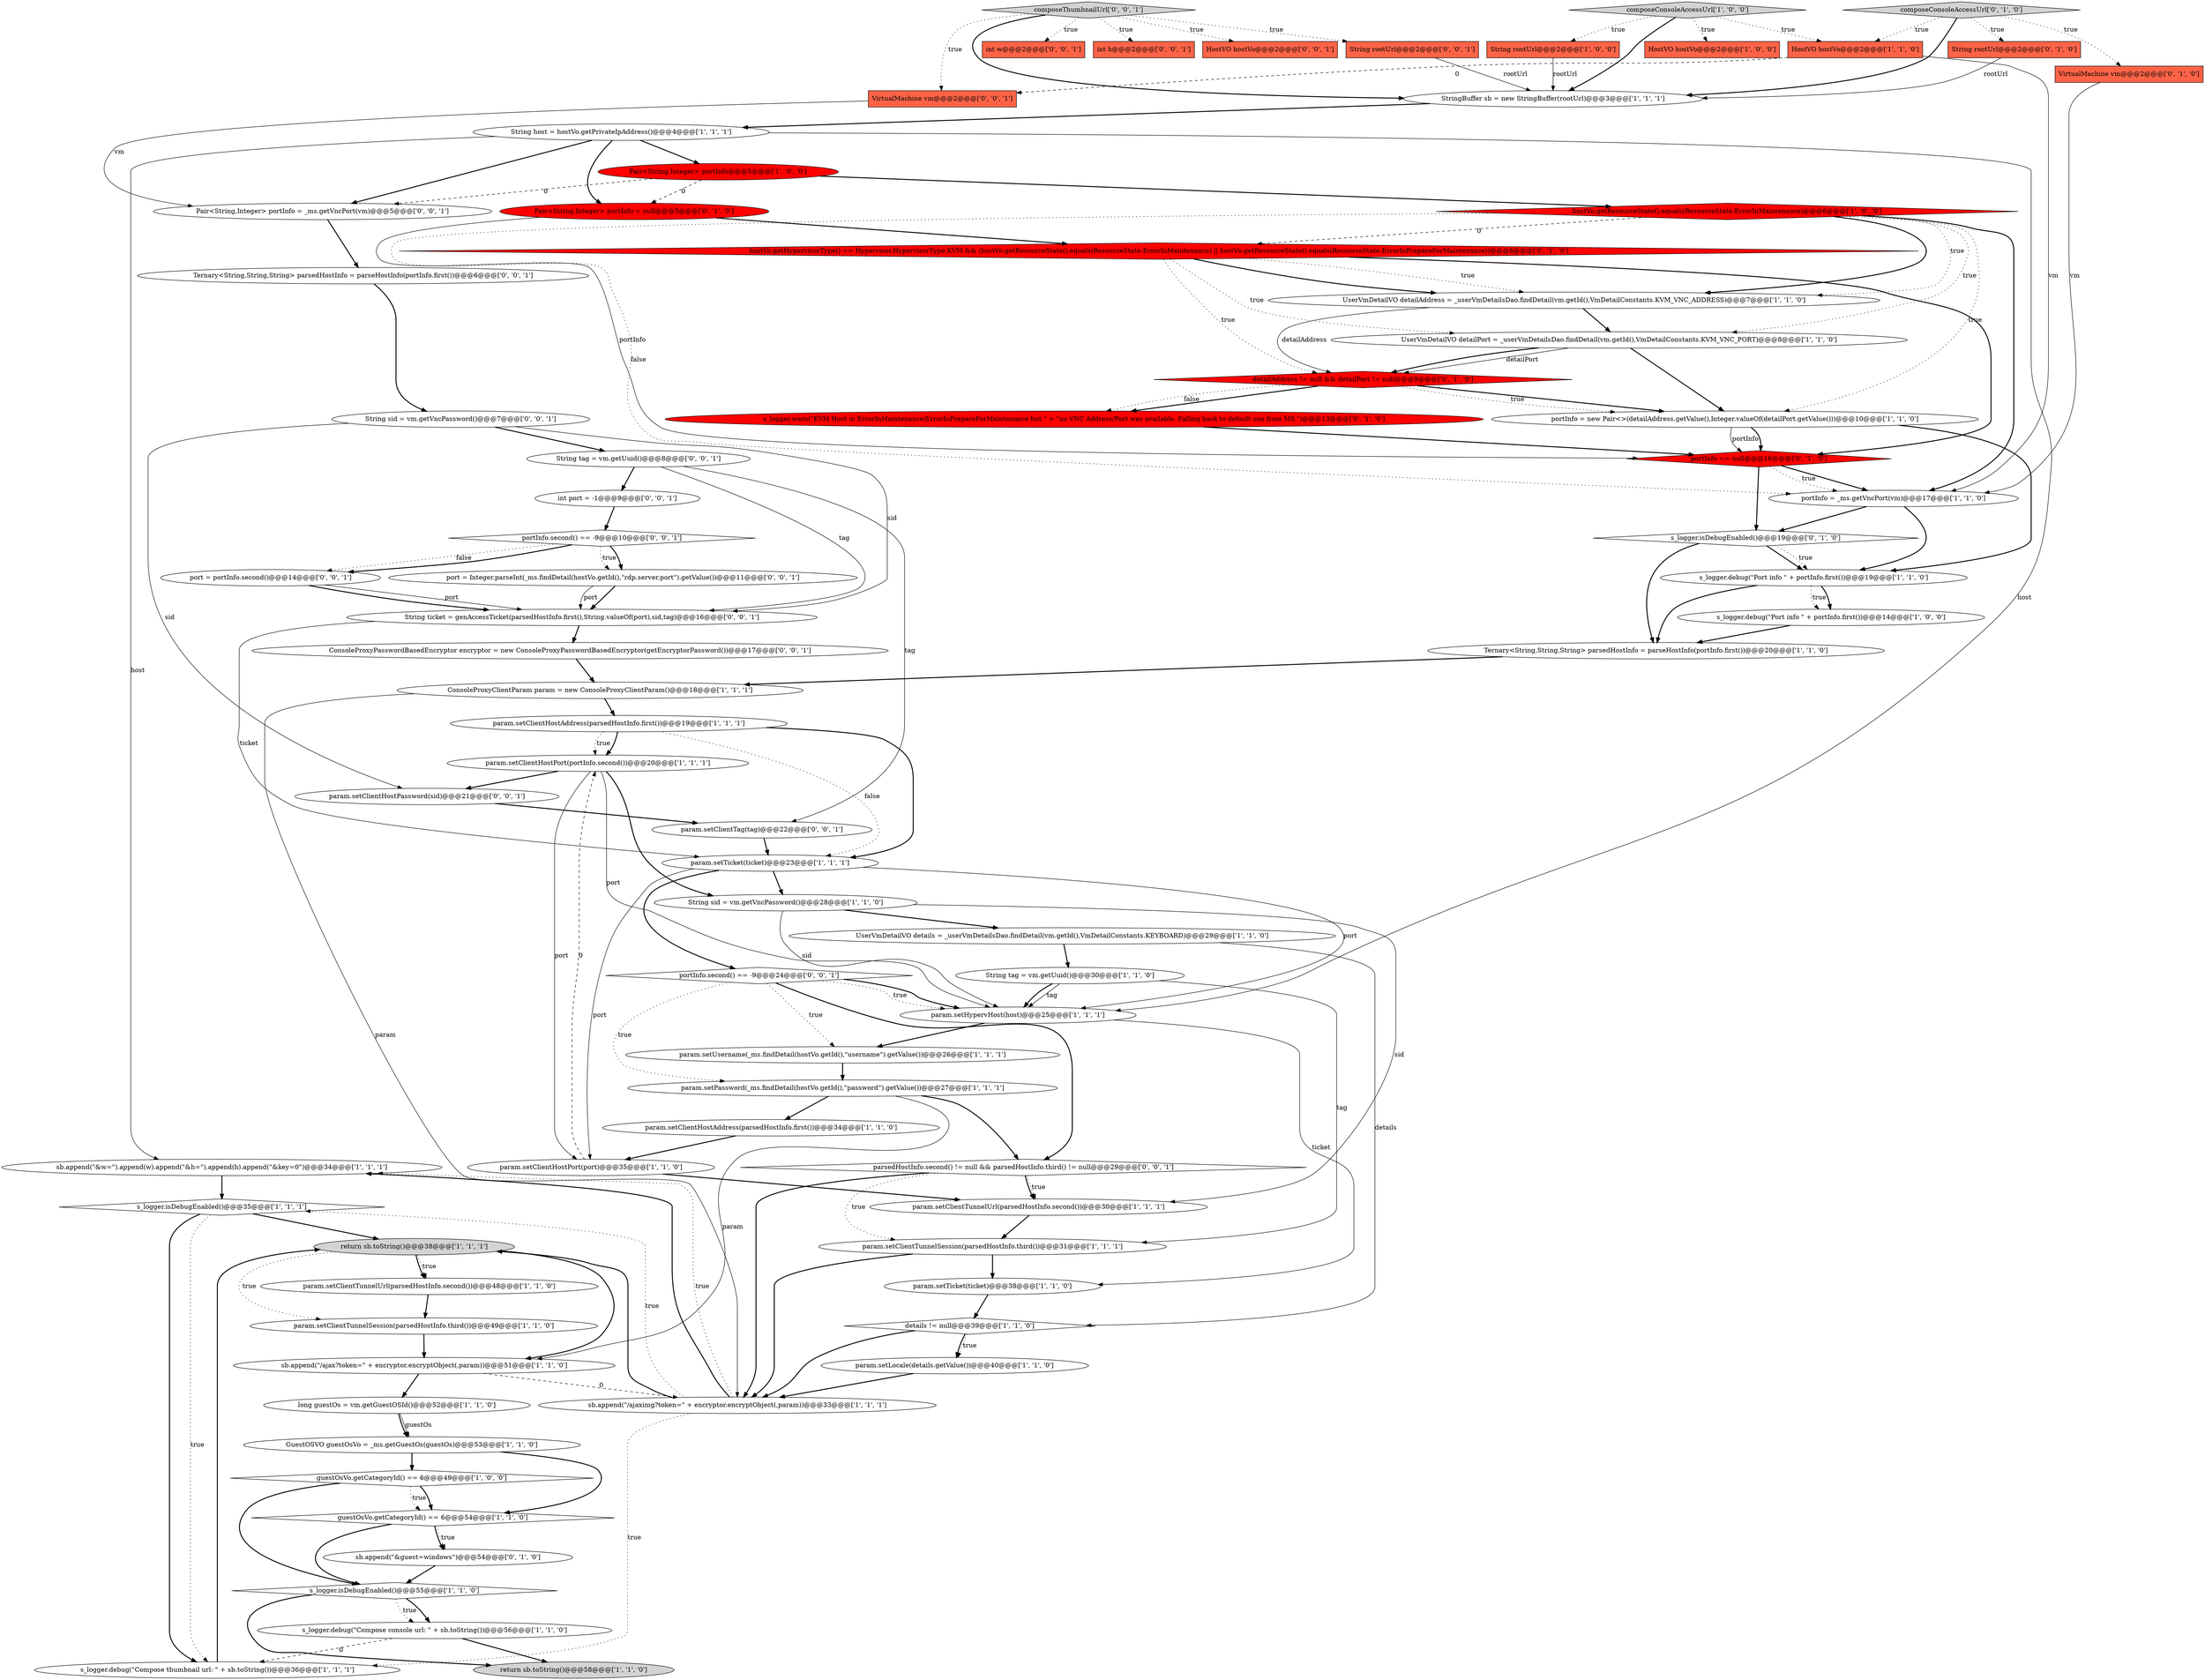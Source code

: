 digraph {
52 [style = filled, label = "String rootUrl@@@2@@@['0', '1', '0']", fillcolor = tomato, shape = box image = "AAA0AAABBB2BBB"];
58 [style = filled, label = "param.setClientTag(tag)@@@22@@@['0', '0', '1']", fillcolor = white, shape = ellipse image = "AAA0AAABBB3BBB"];
42 [style = filled, label = "UserVmDetailVO detailAddress = _userVmDetailsDao.findDetail(vm.getId(),VmDetailConstants.KVM_VNC_ADDRESS)@@@7@@@['1', '1', '0']", fillcolor = white, shape = ellipse image = "AAA0AAABBB1BBB"];
5 [style = filled, label = "guestOsVo.getCategoryId() == 6@@@49@@@['1', '0', '0']", fillcolor = white, shape = diamond image = "AAA0AAABBB1BBB"];
54 [style = filled, label = "s_logger.isDebugEnabled()@@@19@@@['0', '1', '0']", fillcolor = white, shape = diamond image = "AAA0AAABBB2BBB"];
68 [style = filled, label = "parsedHostInfo.second() != null && parsedHostInfo.third() != null@@@29@@@['0', '0', '1']", fillcolor = white, shape = diamond image = "AAA0AAABBB3BBB"];
48 [style = filled, label = "sb.append(\"&guest=windows\")@@@54@@@['0', '1', '0']", fillcolor = white, shape = ellipse image = "AAA0AAABBB2BBB"];
50 [style = filled, label = "s_logger.warn(\"KVM Host in ErrorInMaintenance/ErrorInPrepareForMaintenance but \" + \"no VNC Address/Port was available. Falling back to default one from MS.\")@@@13@@@['0', '1', '0']", fillcolor = red, shape = ellipse image = "AAA1AAABBB2BBB"];
0 [style = filled, label = "sb.append(\"/ajax?token=\" + encryptor.encryptObject(,param))@@@51@@@['1', '1', '0']", fillcolor = white, shape = ellipse image = "AAA0AAABBB1BBB"];
24 [style = filled, label = "s_logger.isDebugEnabled()@@@35@@@['1', '1', '1']", fillcolor = white, shape = diamond image = "AAA0AAABBB1BBB"];
22 [style = filled, label = "param.setClientTunnelSession(parsedHostInfo.third())@@@49@@@['1', '1', '0']", fillcolor = white, shape = ellipse image = "AAA0AAABBB1BBB"];
44 [style = filled, label = "s_logger.debug(\"Port info \" + portInfo.first())@@@19@@@['1', '1', '0']", fillcolor = white, shape = ellipse image = "AAA0AAABBB1BBB"];
63 [style = filled, label = "String sid = vm.getVncPassword()@@@7@@@['0', '0', '1']", fillcolor = white, shape = ellipse image = "AAA0AAABBB3BBB"];
71 [style = filled, label = "VirtualMachine vm@@@2@@@['0', '0', '1']", fillcolor = tomato, shape = box image = "AAA0AAABBB3BBB"];
74 [style = filled, label = "port = Integer.parseInt(_ms.findDetail(hostVo.getId(),\"rdp.server.port\").getValue())@@@11@@@['0', '0', '1']", fillcolor = white, shape = ellipse image = "AAA0AAABBB3BBB"];
3 [style = filled, label = "StringBuffer sb = new StringBuffer(rootUrl)@@@3@@@['1', '1', '1']", fillcolor = white, shape = ellipse image = "AAA0AAABBB1BBB"];
70 [style = filled, label = "String ticket = genAccessTicket(parsedHostInfo.first(),String.valueOf(port),sid,tag)@@@16@@@['0', '0', '1']", fillcolor = white, shape = ellipse image = "AAA0AAABBB3BBB"];
28 [style = filled, label = "portInfo = new Pair<>(detailAddress.getValue(),Integer.valueOf(detailPort.getValue()))@@@10@@@['1', '1', '0']", fillcolor = white, shape = ellipse image = "AAA0AAABBB1BBB"];
29 [style = filled, label = "portInfo = _ms.getVncPort(vm)@@@17@@@['1', '1', '0']", fillcolor = white, shape = ellipse image = "AAA0AAABBB1BBB"];
11 [style = filled, label = "String host = hostVo.getPrivateIpAddress()@@@4@@@['1', '1', '1']", fillcolor = white, shape = ellipse image = "AAA0AAABBB1BBB"];
14 [style = filled, label = "HostVO hostVo@@@2@@@['1', '0', '0']", fillcolor = tomato, shape = box image = "AAA0AAABBB1BBB"];
26 [style = filled, label = "param.setClientTunnelUrl(parsedHostInfo.second())@@@30@@@['1', '1', '1']", fillcolor = white, shape = ellipse image = "AAA0AAABBB1BBB"];
35 [style = filled, label = "String rootUrl@@@2@@@['1', '0', '0']", fillcolor = tomato, shape = box image = "AAA0AAABBB1BBB"];
39 [style = filled, label = "sb.append(\"&w=\").append(w).append(\"&h=\").append(h).append(\"&key=0\")@@@34@@@['1', '1', '1']", fillcolor = white, shape = ellipse image = "AAA0AAABBB1BBB"];
43 [style = filled, label = "guestOsVo.getCategoryId() == 6@@@54@@@['1', '1', '0']", fillcolor = white, shape = diamond image = "AAA0AAABBB1BBB"];
30 [style = filled, label = "param.setClientHostPort(portInfo.second())@@@20@@@['1', '1', '1']", fillcolor = white, shape = ellipse image = "AAA0AAABBB1BBB"];
73 [style = filled, label = "int port = -1@@@9@@@['0', '0', '1']", fillcolor = white, shape = ellipse image = "AAA0AAABBB3BBB"];
31 [style = filled, label = "String tag = vm.getUuid()@@@30@@@['1', '1', '0']", fillcolor = white, shape = ellipse image = "AAA0AAABBB1BBB"];
13 [style = filled, label = "s_logger.isDebugEnabled()@@@55@@@['1', '1', '0']", fillcolor = white, shape = diamond image = "AAA0AAABBB1BBB"];
45 [style = filled, label = "ConsoleProxyClientParam param = new ConsoleProxyClientParam()@@@18@@@['1', '1', '1']", fillcolor = white, shape = ellipse image = "AAA0AAABBB1BBB"];
1 [style = filled, label = "param.setClientTunnelUrl(parsedHostInfo.second())@@@48@@@['1', '1', '0']", fillcolor = white, shape = ellipse image = "AAA0AAABBB1BBB"];
6 [style = filled, label = "Ternary<String,String,String> parsedHostInfo = parseHostInfo(portInfo.first())@@@20@@@['1', '1', '0']", fillcolor = white, shape = ellipse image = "AAA0AAABBB1BBB"];
7 [style = filled, label = "param.setTicket(ticket)@@@38@@@['1', '1', '0']", fillcolor = white, shape = ellipse image = "AAA0AAABBB1BBB"];
10 [style = filled, label = "String sid = vm.getVncPassword()@@@28@@@['1', '1', '0']", fillcolor = white, shape = ellipse image = "AAA0AAABBB1BBB"];
33 [style = filled, label = "param.setClientHostAddress(parsedHostInfo.first())@@@34@@@['1', '1', '0']", fillcolor = white, shape = ellipse image = "AAA0AAABBB1BBB"];
55 [style = filled, label = "hostVo.getHypervisorType() == Hypervisor.HypervisorType.KVM && (hostVo.getResourceState().equals(ResourceState.ErrorInMaintenance) || hostVo.getResourceState().equals(ResourceState.ErrorInPrepareForMaintenance))@@@6@@@['0', '1', '0']", fillcolor = red, shape = diamond image = "AAA1AAABBB2BBB"];
65 [style = filled, label = "portInfo.second() == -9@@@24@@@['0', '0', '1']", fillcolor = white, shape = diamond image = "AAA0AAABBB3BBB"];
69 [style = filled, label = "param.setClientHostPassword(sid)@@@21@@@['0', '0', '1']", fillcolor = white, shape = ellipse image = "AAA0AAABBB3BBB"];
20 [style = filled, label = "return sb.toString()@@@58@@@['1', '1', '0']", fillcolor = lightgray, shape = ellipse image = "AAA0AAABBB1BBB"];
60 [style = filled, label = "String rootUrl@@@2@@@['0', '0', '1']", fillcolor = tomato, shape = box image = "AAA0AAABBB3BBB"];
27 [style = filled, label = "UserVmDetailVO detailPort = _userVmDetailsDao.findDetail(vm.getId(),VmDetailConstants.KVM_VNC_PORT)@@@8@@@['1', '1', '0']", fillcolor = white, shape = ellipse image = "AAA0AAABBB1BBB"];
46 [style = filled, label = "details != null@@@39@@@['1', '1', '0']", fillcolor = white, shape = diamond image = "AAA0AAABBB1BBB"];
47 [style = filled, label = "composeConsoleAccessUrl['0', '1', '0']", fillcolor = lightgray, shape = diamond image = "AAA0AAABBB2BBB"];
76 [style = filled, label = "ConsoleProxyPasswordBasedEncryptor encryptor = new ConsoleProxyPasswordBasedEncryptor(getEncryptorPassword())@@@17@@@['0', '0', '1']", fillcolor = white, shape = ellipse image = "AAA0AAABBB3BBB"];
40 [style = filled, label = "HostVO hostVo@@@2@@@['1', '1', '0']", fillcolor = tomato, shape = box image = "AAA0AAABBB1BBB"];
59 [style = filled, label = "int h@@@2@@@['0', '0', '1']", fillcolor = tomato, shape = box image = "AAA0AAABBB3BBB"];
53 [style = filled, label = "Pair<String,Integer> portInfo = null@@@5@@@['0', '1', '0']", fillcolor = red, shape = ellipse image = "AAA1AAABBB2BBB"];
25 [style = filled, label = "hostVo.getResourceState().equals(ResourceState.ErrorInMaintenance)@@@6@@@['1', '0', '0']", fillcolor = red, shape = diamond image = "AAA1AAABBB1BBB"];
34 [style = filled, label = "param.setUsername(_ms.findDetail(hostVo.getId(),\"username\").getValue())@@@26@@@['1', '1', '1']", fillcolor = white, shape = ellipse image = "AAA0AAABBB1BBB"];
62 [style = filled, label = "composeThumbnailUrl['0', '0', '1']", fillcolor = lightgray, shape = diamond image = "AAA0AAABBB3BBB"];
56 [style = filled, label = "portInfo == null@@@16@@@['0', '1', '0']", fillcolor = red, shape = diamond image = "AAA1AAABBB2BBB"];
36 [style = filled, label = "GuestOSVO guestOsVo = _ms.getGuestOs(guestOs)@@@53@@@['1', '1', '0']", fillcolor = white, shape = ellipse image = "AAA0AAABBB1BBB"];
51 [style = filled, label = "detailAddress != null && detailPort != null@@@9@@@['0', '1', '0']", fillcolor = red, shape = diamond image = "AAA1AAABBB2BBB"];
67 [style = filled, label = "String tag = vm.getUuid()@@@8@@@['0', '0', '1']", fillcolor = white, shape = ellipse image = "AAA0AAABBB3BBB"];
72 [style = filled, label = "portInfo.second() == -9@@@10@@@['0', '0', '1']", fillcolor = white, shape = diamond image = "AAA0AAABBB3BBB"];
15 [style = filled, label = "param.setHypervHost(host)@@@25@@@['1', '1', '1']", fillcolor = white, shape = ellipse image = "AAA0AAABBB1BBB"];
64 [style = filled, label = "Ternary<String,String,String> parsedHostInfo = parseHostInfo(portInfo.first())@@@6@@@['0', '0', '1']", fillcolor = white, shape = ellipse image = "AAA0AAABBB3BBB"];
18 [style = filled, label = "return sb.toString()@@@38@@@['1', '1', '1']", fillcolor = lightgray, shape = ellipse image = "AAA0AAABBB1BBB"];
12 [style = filled, label = "s_logger.debug(\"Port info \" + portInfo.first())@@@14@@@['1', '0', '0']", fillcolor = white, shape = ellipse image = "AAA0AAABBB1BBB"];
38 [style = filled, label = "sb.append(\"/ajaximg?token=\" + encryptor.encryptObject(,param))@@@33@@@['1', '1', '1']", fillcolor = white, shape = ellipse image = "AAA0AAABBB1BBB"];
41 [style = filled, label = "param.setClientTunnelSession(parsedHostInfo.third())@@@31@@@['1', '1', '1']", fillcolor = white, shape = ellipse image = "AAA0AAABBB1BBB"];
8 [style = filled, label = "composeConsoleAccessUrl['1', '0', '0']", fillcolor = lightgray, shape = diamond image = "AAA0AAABBB1BBB"];
4 [style = filled, label = "long guestOs = vm.getGuestOSId()@@@52@@@['1', '1', '0']", fillcolor = white, shape = ellipse image = "AAA0AAABBB1BBB"];
37 [style = filled, label = "param.setClientHostAddress(parsedHostInfo.first())@@@19@@@['1', '1', '1']", fillcolor = white, shape = ellipse image = "AAA0AAABBB1BBB"];
19 [style = filled, label = "param.setLocale(details.getValue())@@@40@@@['1', '1', '0']", fillcolor = white, shape = ellipse image = "AAA0AAABBB1BBB"];
75 [style = filled, label = "port = portInfo.second()@@@14@@@['0', '0', '1']", fillcolor = white, shape = ellipse image = "AAA0AAABBB3BBB"];
2 [style = filled, label = "s_logger.debug(\"Compose thumbnail url: \" + sb.toString())@@@36@@@['1', '1', '1']", fillcolor = white, shape = ellipse image = "AAA0AAABBB1BBB"];
9 [style = filled, label = "param.setTicket(ticket)@@@23@@@['1', '1', '1']", fillcolor = white, shape = ellipse image = "AAA0AAABBB1BBB"];
23 [style = filled, label = "s_logger.debug(\"Compose console url: \" + sb.toString())@@@56@@@['1', '1', '0']", fillcolor = white, shape = ellipse image = "AAA0AAABBB1BBB"];
32 [style = filled, label = "Pair<String,Integer> portInfo@@@5@@@['1', '0', '0']", fillcolor = red, shape = ellipse image = "AAA1AAABBB1BBB"];
21 [style = filled, label = "param.setClientHostPort(port)@@@35@@@['1', '1', '0']", fillcolor = white, shape = ellipse image = "AAA0AAABBB1BBB"];
49 [style = filled, label = "VirtualMachine vm@@@2@@@['0', '1', '0']", fillcolor = tomato, shape = box image = "AAA0AAABBB2BBB"];
66 [style = filled, label = "HostVO hostVo@@@2@@@['0', '0', '1']", fillcolor = tomato, shape = box image = "AAA0AAABBB3BBB"];
57 [style = filled, label = "Pair<String,Integer> portInfo = _ms.getVncPort(vm)@@@5@@@['0', '0', '1']", fillcolor = white, shape = ellipse image = "AAA0AAABBB3BBB"];
16 [style = filled, label = "UserVmDetailVO details = _userVmDetailsDao.findDetail(vm.getId(),VmDetailConstants.KEYBOARD)@@@29@@@['1', '1', '0']", fillcolor = white, shape = ellipse image = "AAA0AAABBB1BBB"];
61 [style = filled, label = "int w@@@2@@@['0', '0', '1']", fillcolor = tomato, shape = box image = "AAA0AAABBB3BBB"];
17 [style = filled, label = "param.setPassword(_ms.findDetail(hostVo.getId(),\"password\").getValue())@@@27@@@['1', '1', '1']", fillcolor = white, shape = ellipse image = "AAA0AAABBB1BBB"];
56->29 [style = bold, label=""];
62->3 [style = bold, label=""];
27->28 [style = bold, label=""];
52->3 [style = solid, label="rootUrl"];
35->3 [style = solid, label="rootUrl"];
25->29 [style = dotted, label="false"];
38->39 [style = dotted, label="true"];
50->56 [style = bold, label=""];
39->24 [style = bold, label=""];
25->28 [style = dotted, label="true"];
27->51 [style = solid, label="detailPort"];
9->65 [style = bold, label=""];
25->29 [style = bold, label=""];
9->10 [style = bold, label=""];
62->71 [style = dotted, label="true"];
38->39 [style = bold, label=""];
58->9 [style = bold, label=""];
63->70 [style = solid, label="sid"];
44->12 [style = dotted, label="true"];
0->38 [style = dashed, label="0"];
11->39 [style = solid, label="host"];
56->54 [style = bold, label=""];
37->9 [style = bold, label=""];
23->2 [style = dashed, label="0"];
21->30 [style = dashed, label="0"];
47->52 [style = dotted, label="true"];
21->26 [style = bold, label=""];
5->43 [style = dotted, label="true"];
22->0 [style = bold, label=""];
51->50 [style = bold, label=""];
69->58 [style = bold, label=""];
74->70 [style = bold, label=""];
34->17 [style = bold, label=""];
65->68 [style = bold, label=""];
32->25 [style = bold, label=""];
29->44 [style = bold, label=""];
54->6 [style = bold, label=""];
4->36 [style = bold, label=""];
27->51 [style = bold, label=""];
25->55 [style = dashed, label="0"];
40->71 [style = dashed, label="0"];
30->15 [style = solid, label="port"];
18->0 [style = bold, label=""];
30->69 [style = bold, label=""];
46->38 [style = bold, label=""];
51->28 [style = bold, label=""];
15->34 [style = bold, label=""];
7->46 [style = bold, label=""];
15->7 [style = solid, label="ticket"];
3->11 [style = bold, label=""];
55->27 [style = dotted, label="true"];
2->18 [style = bold, label=""];
17->68 [style = bold, label=""];
8->40 [style = dotted, label="true"];
62->61 [style = dotted, label="true"];
67->73 [style = bold, label=""];
24->18 [style = bold, label=""];
44->12 [style = bold, label=""];
13->23 [style = dotted, label="true"];
16->46 [style = solid, label="details"];
43->13 [style = bold, label=""];
47->49 [style = dotted, label="true"];
45->38 [style = solid, label="param"];
38->24 [style = dotted, label="true"];
38->18 [style = bold, label=""];
10->26 [style = solid, label="sid"];
4->36 [style = solid, label="guestOs"];
49->29 [style = solid, label="vm"];
18->1 [style = bold, label=""];
25->42 [style = dotted, label="true"];
9->15 [style = solid, label="port"];
54->44 [style = bold, label=""];
8->14 [style = dotted, label="true"];
30->10 [style = bold, label=""];
41->38 [style = bold, label=""];
28->56 [style = solid, label="portInfo"];
46->19 [style = bold, label=""];
48->13 [style = bold, label=""];
72->75 [style = dotted, label="false"];
62->60 [style = dotted, label="true"];
19->38 [style = bold, label=""];
11->57 [style = bold, label=""];
42->51 [style = solid, label="detailAddress"];
51->28 [style = dotted, label="true"];
65->15 [style = bold, label=""];
65->17 [style = dotted, label="true"];
68->26 [style = bold, label=""];
36->43 [style = bold, label=""];
23->20 [style = bold, label=""];
62->66 [style = dotted, label="true"];
47->3 [style = bold, label=""];
62->59 [style = dotted, label="true"];
8->35 [style = dotted, label="true"];
72->75 [style = bold, label=""];
37->30 [style = bold, label=""];
9->21 [style = solid, label="port"];
18->1 [style = dotted, label="true"];
54->44 [style = dotted, label="true"];
8->3 [style = bold, label=""];
55->42 [style = dotted, label="true"];
72->74 [style = dotted, label="true"];
68->41 [style = dotted, label="true"];
31->15 [style = solid, label="tag"];
11->32 [style = bold, label=""];
56->29 [style = dotted, label="true"];
70->76 [style = bold, label=""];
71->57 [style = solid, label="vm"];
32->53 [style = dashed, label="0"];
75->70 [style = solid, label="port"];
55->42 [style = bold, label=""];
29->54 [style = bold, label=""];
46->19 [style = dotted, label="true"];
32->57 [style = dashed, label="0"];
26->41 [style = bold, label=""];
65->34 [style = dotted, label="true"];
10->16 [style = bold, label=""];
10->15 [style = solid, label="sid"];
60->3 [style = solid, label="rootUrl"];
16->31 [style = bold, label=""];
5->13 [style = bold, label=""];
76->45 [style = bold, label=""];
63->67 [style = bold, label=""];
43->48 [style = dotted, label="true"];
73->72 [style = bold, label=""];
25->42 [style = bold, label=""];
51->50 [style = dotted, label="false"];
42->27 [style = bold, label=""];
36->5 [style = bold, label=""];
37->9 [style = dotted, label="false"];
65->15 [style = dotted, label="true"];
18->22 [style = dotted, label="true"];
53->55 [style = bold, label=""];
75->70 [style = bold, label=""];
72->74 [style = bold, label=""];
44->6 [style = bold, label=""];
41->7 [style = bold, label=""];
57->64 [style = bold, label=""];
24->2 [style = bold, label=""];
43->48 [style = bold, label=""];
64->63 [style = bold, label=""];
17->33 [style = bold, label=""];
30->21 [style = solid, label="port"];
68->38 [style = bold, label=""];
53->56 [style = solid, label="portInfo"];
12->6 [style = bold, label=""];
31->15 [style = bold, label=""];
55->56 [style = bold, label=""];
37->30 [style = dotted, label="true"];
28->56 [style = bold, label=""];
74->70 [style = solid, label="port"];
1->22 [style = bold, label=""];
5->43 [style = bold, label=""];
11->53 [style = bold, label=""];
31->41 [style = solid, label="tag"];
67->58 [style = solid, label="tag"];
70->9 [style = solid, label="ticket"];
0->4 [style = bold, label=""];
38->2 [style = dotted, label="true"];
47->40 [style = dotted, label="true"];
28->44 [style = bold, label=""];
13->23 [style = bold, label=""];
63->69 [style = solid, label="sid"];
55->51 [style = dotted, label="true"];
67->70 [style = solid, label="tag"];
40->29 [style = solid, label="vm"];
45->37 [style = bold, label=""];
24->2 [style = dotted, label="true"];
33->21 [style = bold, label=""];
25->27 [style = dotted, label="true"];
6->45 [style = bold, label=""];
17->0 [style = solid, label="param"];
68->26 [style = dotted, label="true"];
11->15 [style = solid, label="host"];
13->20 [style = bold, label=""];
}
